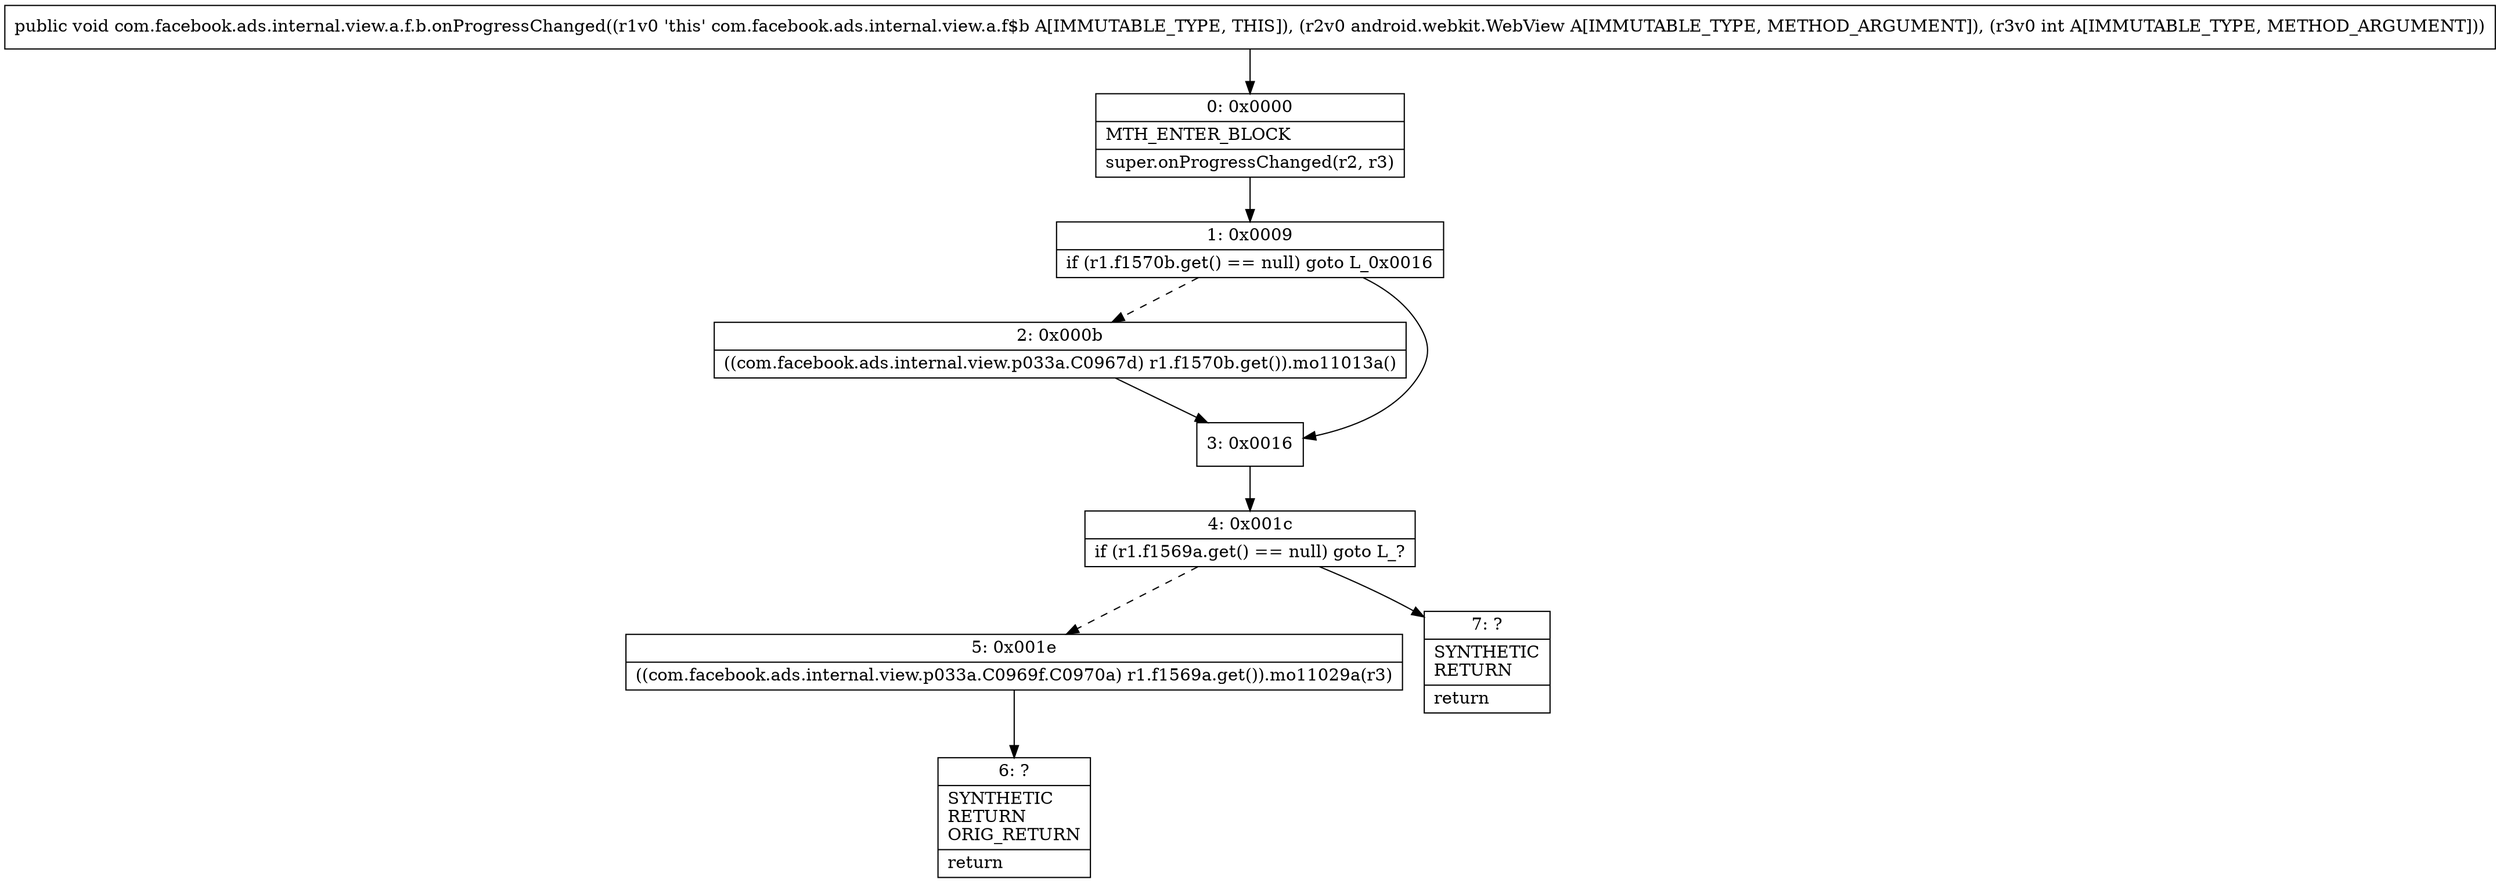 digraph "CFG forcom.facebook.ads.internal.view.a.f.b.onProgressChanged(Landroid\/webkit\/WebView;I)V" {
Node_0 [shape=record,label="{0\:\ 0x0000|MTH_ENTER_BLOCK\l|super.onProgressChanged(r2, r3)\l}"];
Node_1 [shape=record,label="{1\:\ 0x0009|if (r1.f1570b.get() == null) goto L_0x0016\l}"];
Node_2 [shape=record,label="{2\:\ 0x000b|((com.facebook.ads.internal.view.p033a.C0967d) r1.f1570b.get()).mo11013a()\l}"];
Node_3 [shape=record,label="{3\:\ 0x0016}"];
Node_4 [shape=record,label="{4\:\ 0x001c|if (r1.f1569a.get() == null) goto L_?\l}"];
Node_5 [shape=record,label="{5\:\ 0x001e|((com.facebook.ads.internal.view.p033a.C0969f.C0970a) r1.f1569a.get()).mo11029a(r3)\l}"];
Node_6 [shape=record,label="{6\:\ ?|SYNTHETIC\lRETURN\lORIG_RETURN\l|return\l}"];
Node_7 [shape=record,label="{7\:\ ?|SYNTHETIC\lRETURN\l|return\l}"];
MethodNode[shape=record,label="{public void com.facebook.ads.internal.view.a.f.b.onProgressChanged((r1v0 'this' com.facebook.ads.internal.view.a.f$b A[IMMUTABLE_TYPE, THIS]), (r2v0 android.webkit.WebView A[IMMUTABLE_TYPE, METHOD_ARGUMENT]), (r3v0 int A[IMMUTABLE_TYPE, METHOD_ARGUMENT])) }"];
MethodNode -> Node_0;
Node_0 -> Node_1;
Node_1 -> Node_2[style=dashed];
Node_1 -> Node_3;
Node_2 -> Node_3;
Node_3 -> Node_4;
Node_4 -> Node_5[style=dashed];
Node_4 -> Node_7;
Node_5 -> Node_6;
}

